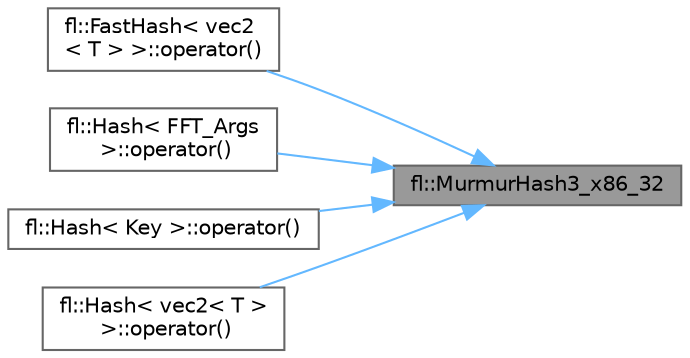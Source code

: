 digraph "fl::MurmurHash3_x86_32"
{
 // INTERACTIVE_SVG=YES
 // LATEX_PDF_SIZE
  bgcolor="transparent";
  edge [fontname=Helvetica,fontsize=10,labelfontname=Helvetica,labelfontsize=10];
  node [fontname=Helvetica,fontsize=10,shape=box,height=0.2,width=0.4];
  rankdir="RL";
  Node1 [id="Node000001",label="fl::MurmurHash3_x86_32",height=0.2,width=0.4,color="gray40", fillcolor="grey60", style="filled", fontcolor="black",tooltip=" "];
  Node1 -> Node2 [id="edge1_Node000001_Node000002",dir="back",color="steelblue1",style="solid",tooltip=" "];
  Node2 [id="Node000002",label="fl::FastHash\< vec2\l\< T \> \>::operator()",height=0.2,width=0.4,color="grey40", fillcolor="white", style="filled",URL="$db/d9b/structfl_1_1_fast_hash_3_01vec2_3_01_t_01_4_01_4_ad113ae9d928087fbc78b3e9f5a106405.html#ad113ae9d928087fbc78b3e9f5a106405",tooltip=" "];
  Node1 -> Node3 [id="edge2_Node000001_Node000003",dir="back",color="steelblue1",style="solid",tooltip=" "];
  Node3 [id="Node000003",label="fl::Hash\< FFT_Args\l \>::operator()",height=0.2,width=0.4,color="grey40", fillcolor="white", style="filled",URL="$d1/dc9/structfl_1_1_hash_3_01_f_f_t___args_01_4_a4e06630043f7f45311701f90c61fda93.html#a4e06630043f7f45311701f90c61fda93",tooltip=" "];
  Node1 -> Node4 [id="edge3_Node000001_Node000004",dir="back",color="steelblue1",style="solid",tooltip=" "];
  Node4 [id="Node000004",label="fl::Hash\< Key \>::operator()",height=0.2,width=0.4,color="grey40", fillcolor="white", style="filled",URL="$d6/dfd/structfl_1_1_hash_acf99ed9c6f643533c06ad6195087c2b0.html#acf99ed9c6f643533c06ad6195087c2b0",tooltip=" "];
  Node1 -> Node5 [id="edge4_Node000001_Node000005",dir="back",color="steelblue1",style="solid",tooltip=" "];
  Node5 [id="Node000005",label="fl::Hash\< vec2\< T \>\l \>::operator()",height=0.2,width=0.4,color="grey40", fillcolor="white", style="filled",URL="$d2/d8c/structfl_1_1_hash_3_01vec2_3_01_t_01_4_01_4_ac511fa15f12481126b7b9a5cfba86303.html#ac511fa15f12481126b7b9a5cfba86303",tooltip=" "];
}
